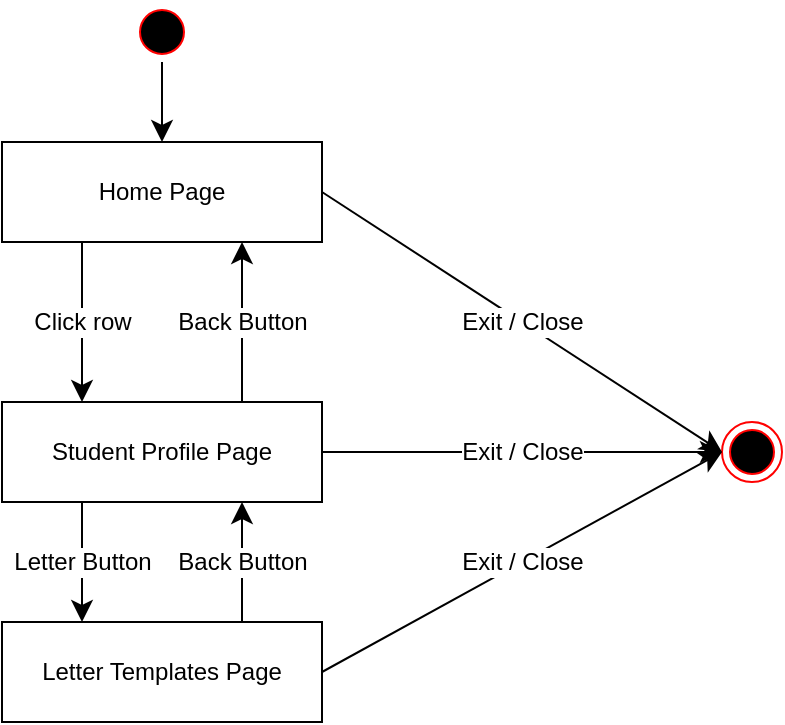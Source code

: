 <mxfile version="27.0.9">
  <diagram name="Page-1" id="k2LNDDp10OCH2Ze055_s">
    <mxGraphModel dx="567" dy="834" grid="1" gridSize="10" guides="1" tooltips="1" connect="1" arrows="1" fold="1" page="1" pageScale="1" pageWidth="850" pageHeight="1100" math="0" shadow="0">
      <root>
        <mxCell id="0" />
        <mxCell id="1" parent="0" />
        <mxCell id="lHjOJ3PuV1v9eDn4rr4L-9" style="edgeStyle=none;curved=1;rounded=0;orthogonalLoop=1;jettySize=auto;html=1;exitX=0.5;exitY=1;exitDx=0;exitDy=0;entryX=0.5;entryY=0;entryDx=0;entryDy=0;fontSize=12;startSize=8;endSize=8;" edge="1" parent="1" source="lHjOJ3PuV1v9eDn4rr4L-1" target="lHjOJ3PuV1v9eDn4rr4L-5">
          <mxGeometry relative="1" as="geometry" />
        </mxCell>
        <mxCell id="lHjOJ3PuV1v9eDn4rr4L-1" value="" style="ellipse;html=1;shape=startState;fillColor=#000000;strokeColor=#ff0000;" vertex="1" parent="1">
          <mxGeometry x="365" y="140" width="30" height="30" as="geometry" />
        </mxCell>
        <mxCell id="lHjOJ3PuV1v9eDn4rr4L-3" value="" style="ellipse;html=1;shape=endState;fillColor=#000000;strokeColor=#ff0000;" vertex="1" parent="1">
          <mxGeometry x="660" y="350" width="30" height="30" as="geometry" />
        </mxCell>
        <mxCell id="lHjOJ3PuV1v9eDn4rr4L-10" value="Click row" style="edgeStyle=none;curved=1;rounded=0;orthogonalLoop=1;jettySize=auto;html=1;exitX=0.25;exitY=1;exitDx=0;exitDy=0;entryX=0.25;entryY=0;entryDx=0;entryDy=0;fontSize=12;startSize=8;endSize=8;" edge="1" parent="1" source="lHjOJ3PuV1v9eDn4rr4L-5" target="lHjOJ3PuV1v9eDn4rr4L-6">
          <mxGeometry relative="1" as="geometry" />
        </mxCell>
        <mxCell id="lHjOJ3PuV1v9eDn4rr4L-17" value="Exit / Close" style="edgeStyle=none;curved=1;rounded=0;orthogonalLoop=1;jettySize=auto;html=1;exitX=1;exitY=0.5;exitDx=0;exitDy=0;entryX=0;entryY=0.5;entryDx=0;entryDy=0;fontSize=12;startSize=8;endSize=8;" edge="1" parent="1" source="lHjOJ3PuV1v9eDn4rr4L-5" target="lHjOJ3PuV1v9eDn4rr4L-3">
          <mxGeometry relative="1" as="geometry" />
        </mxCell>
        <mxCell id="lHjOJ3PuV1v9eDn4rr4L-5" value="Home Page" style="html=1;whiteSpace=wrap;" vertex="1" parent="1">
          <mxGeometry x="300" y="210" width="160" height="50" as="geometry" />
        </mxCell>
        <mxCell id="lHjOJ3PuV1v9eDn4rr4L-11" value="Back Button" style="edgeStyle=none;curved=1;rounded=0;orthogonalLoop=1;jettySize=auto;html=1;exitX=0.75;exitY=0;exitDx=0;exitDy=0;entryX=0.75;entryY=1;entryDx=0;entryDy=0;fontSize=12;startSize=8;endSize=8;" edge="1" parent="1" source="lHjOJ3PuV1v9eDn4rr4L-6" target="lHjOJ3PuV1v9eDn4rr4L-5">
          <mxGeometry relative="1" as="geometry" />
        </mxCell>
        <mxCell id="lHjOJ3PuV1v9eDn4rr4L-13" value="Letter Button" style="edgeStyle=none;curved=1;rounded=0;orthogonalLoop=1;jettySize=auto;html=1;exitX=0.25;exitY=1;exitDx=0;exitDy=0;entryX=0.25;entryY=0;entryDx=0;entryDy=0;fontSize=12;startSize=8;endSize=8;" edge="1" parent="1" source="lHjOJ3PuV1v9eDn4rr4L-6" target="lHjOJ3PuV1v9eDn4rr4L-7">
          <mxGeometry relative="1" as="geometry" />
        </mxCell>
        <mxCell id="lHjOJ3PuV1v9eDn4rr4L-18" value="Exit / Close" style="edgeStyle=none;curved=1;rounded=0;orthogonalLoop=1;jettySize=auto;html=1;exitX=1;exitY=0.5;exitDx=0;exitDy=0;entryX=0;entryY=0.5;entryDx=0;entryDy=0;fontSize=12;startSize=8;endSize=8;" edge="1" parent="1" source="lHjOJ3PuV1v9eDn4rr4L-6" target="lHjOJ3PuV1v9eDn4rr4L-3">
          <mxGeometry relative="1" as="geometry" />
        </mxCell>
        <mxCell id="lHjOJ3PuV1v9eDn4rr4L-6" value="Student Profile Page" style="html=1;whiteSpace=wrap;" vertex="1" parent="1">
          <mxGeometry x="300" y="340" width="160" height="50" as="geometry" />
        </mxCell>
        <mxCell id="lHjOJ3PuV1v9eDn4rr4L-14" value="Back Button" style="edgeStyle=none;curved=1;rounded=0;orthogonalLoop=1;jettySize=auto;html=1;exitX=0.75;exitY=0;exitDx=0;exitDy=0;entryX=0.75;entryY=1;entryDx=0;entryDy=0;fontSize=12;startSize=8;endSize=8;" edge="1" parent="1" source="lHjOJ3PuV1v9eDn4rr4L-7" target="lHjOJ3PuV1v9eDn4rr4L-6">
          <mxGeometry relative="1" as="geometry" />
        </mxCell>
        <mxCell id="lHjOJ3PuV1v9eDn4rr4L-19" value="Exit / Close" style="edgeStyle=none;curved=1;rounded=0;orthogonalLoop=1;jettySize=auto;html=1;exitX=1;exitY=0.5;exitDx=0;exitDy=0;entryX=0;entryY=0.5;entryDx=0;entryDy=0;fontSize=12;startSize=8;endSize=8;" edge="1" parent="1" source="lHjOJ3PuV1v9eDn4rr4L-7" target="lHjOJ3PuV1v9eDn4rr4L-3">
          <mxGeometry relative="1" as="geometry" />
        </mxCell>
        <mxCell id="lHjOJ3PuV1v9eDn4rr4L-7" value="Letter Templates Page" style="html=1;whiteSpace=wrap;" vertex="1" parent="1">
          <mxGeometry x="300" y="450" width="160" height="50" as="geometry" />
        </mxCell>
      </root>
    </mxGraphModel>
  </diagram>
</mxfile>
